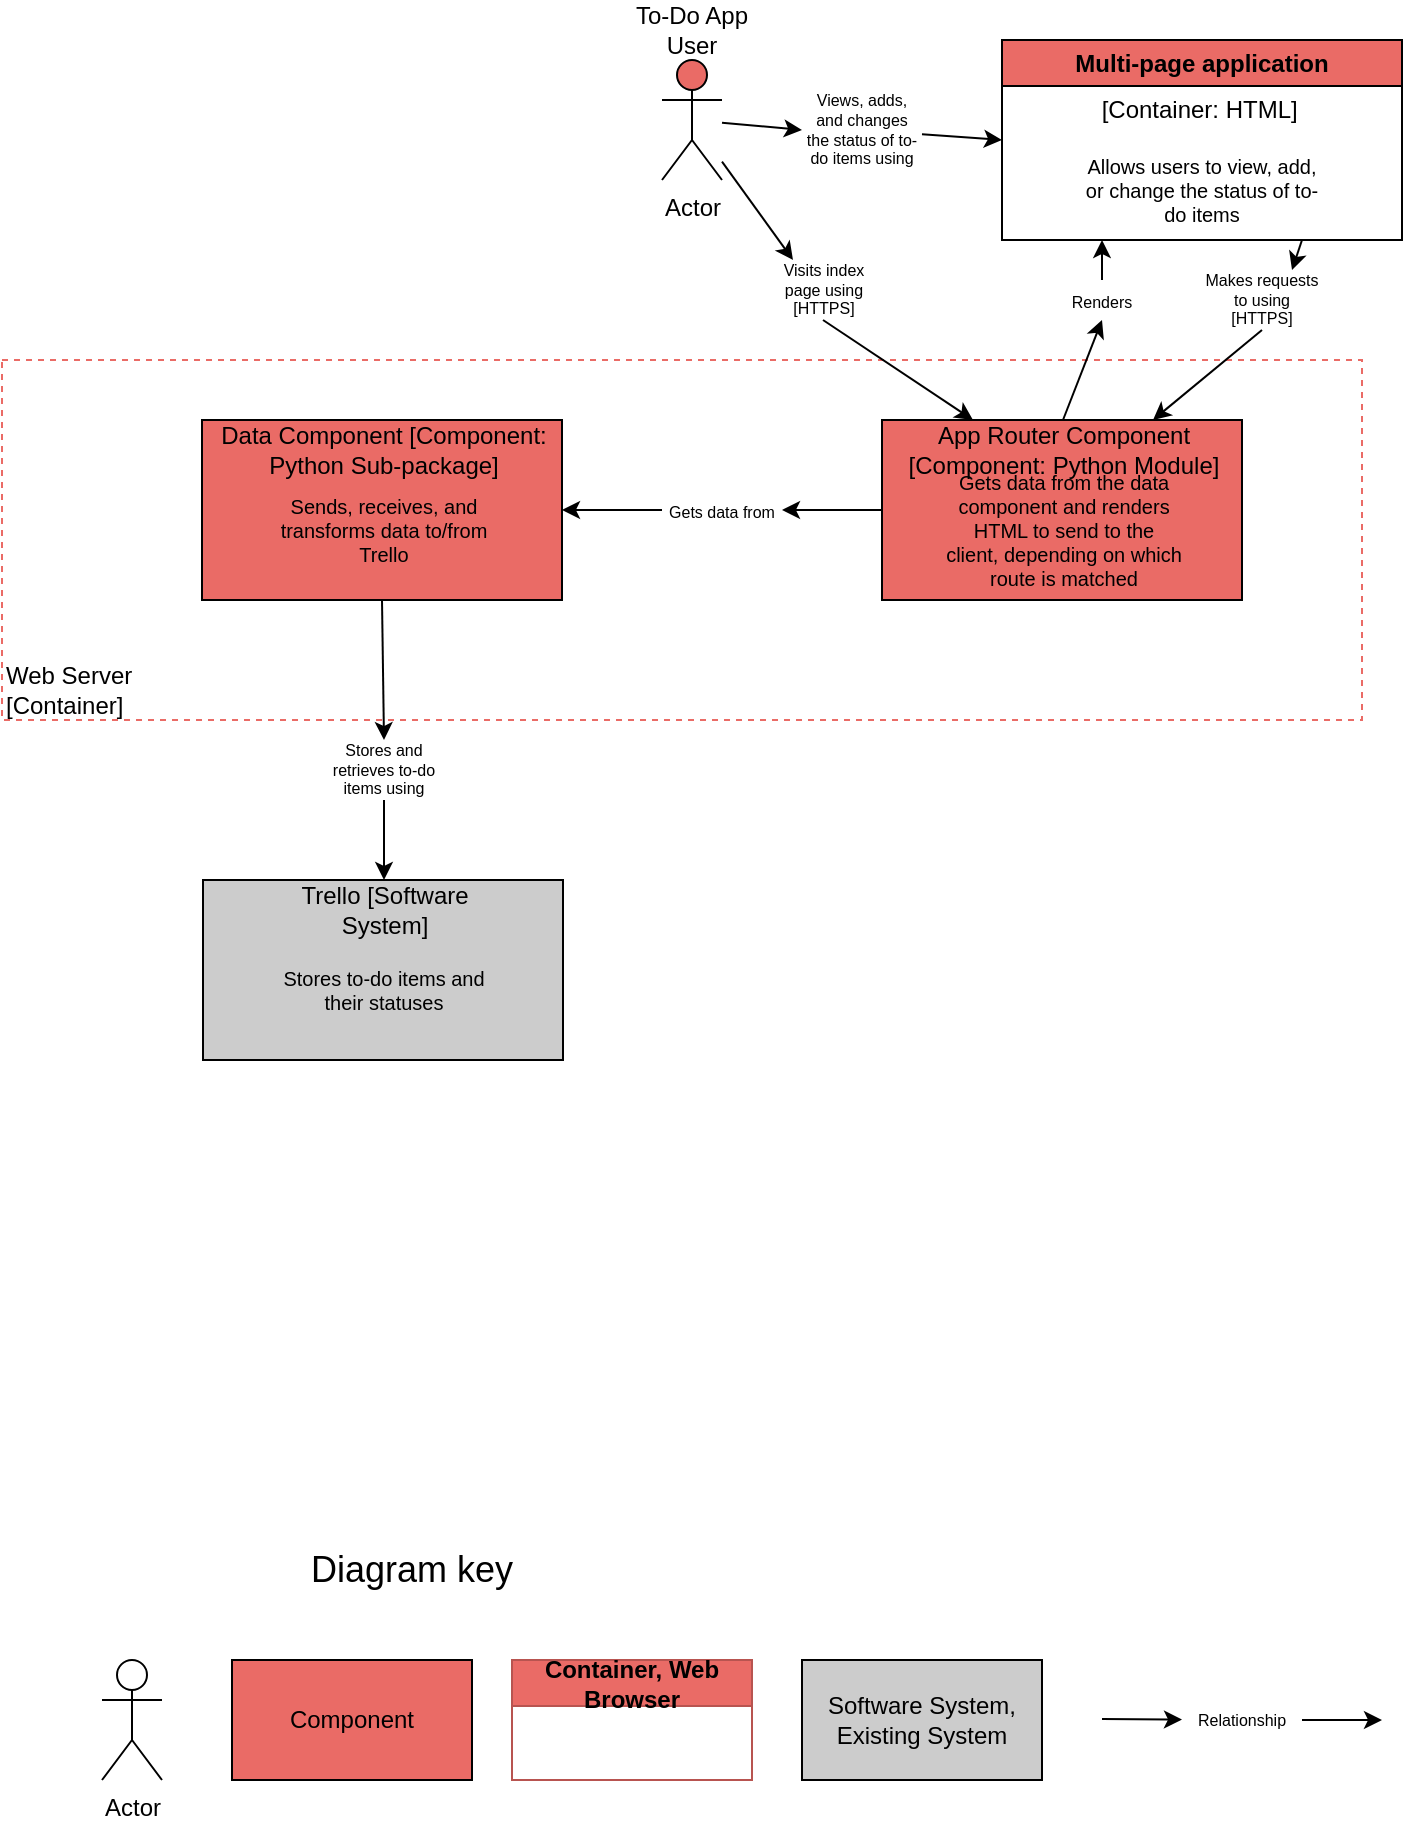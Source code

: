 <mxfile version="24.7.14">
  <diagram name="Page-1" id="iBRlb1mhVoszrk2-aHQL">
    <mxGraphModel dx="2074" dy="725" grid="1" gridSize="10" guides="1" tooltips="1" connect="1" arrows="1" fold="1" page="1" pageScale="1" pageWidth="850" pageHeight="1100" math="0" shadow="0">
      <root>
        <mxCell id="0" />
        <mxCell id="1" parent="0" />
        <mxCell id="-mjvh53arfqLqoCf8BJp-1" value="Actor" style="shape=umlActor;verticalLabelPosition=bottom;verticalAlign=top;html=1;outlineConnect=0;fillColor=#EA6B66;" parent="1" vertex="1">
          <mxGeometry x="410" y="180" width="30" height="60" as="geometry" />
        </mxCell>
        <mxCell id="_Eg-LZfy4czVI2hD-TEB-29" value="" style="rounded=0;whiteSpace=wrap;html=1;dashed=1;strokeColor=#EA6B66;" parent="1" vertex="1">
          <mxGeometry x="80" y="330" width="680" height="180" as="geometry" />
        </mxCell>
        <mxCell id="-mjvh53arfqLqoCf8BJp-2" value="To-Do App User" style="text;html=1;align=center;verticalAlign=middle;whiteSpace=wrap;rounded=0;" parent="1" vertex="1">
          <mxGeometry x="395" y="150" width="60" height="30" as="geometry" />
        </mxCell>
        <mxCell id="-mjvh53arfqLqoCf8BJp-13" value="" style="endArrow=classic;html=1;rounded=0;entryX=0;entryY=0.5;entryDx=0;entryDy=0;" parent="1" source="-mjvh53arfqLqoCf8BJp-14" target="_Eg-LZfy4czVI2hD-TEB-1" edge="1">
          <mxGeometry width="50" height="50" relative="1" as="geometry">
            <mxPoint x="425" y="240" as="sourcePoint" />
            <mxPoint x="520" y="280" as="targetPoint" />
          </mxGeometry>
        </mxCell>
        <mxCell id="-mjvh53arfqLqoCf8BJp-18" value="" style="rounded=0;whiteSpace=wrap;html=1;fillColor=#CCCCCC;" parent="1" vertex="1">
          <mxGeometry x="180.5" y="590" width="180" height="90" as="geometry" />
        </mxCell>
        <mxCell id="-mjvh53arfqLqoCf8BJp-19" value="Stores to-do items and their statuses" style="text;html=1;align=center;verticalAlign=middle;whiteSpace=wrap;rounded=0;fontSize=10;" parent="1" vertex="1">
          <mxGeometry x="211" y="630" width="120" height="30" as="geometry" />
        </mxCell>
        <mxCell id="-mjvh53arfqLqoCf8BJp-20" value="Trello [Software System]" style="text;html=1;align=center;verticalAlign=middle;whiteSpace=wrap;rounded=0;" parent="1" vertex="1">
          <mxGeometry x="218.5" y="590" width="105" height="30" as="geometry" />
        </mxCell>
        <mxCell id="-mjvh53arfqLqoCf8BJp-21" value="" style="endArrow=classic;html=1;rounded=0;exitX=0.5;exitY=1;exitDx=0;exitDy=0;entryX=0.5;entryY=0;entryDx=0;entryDy=0;" parent="1" source="-mjvh53arfqLqoCf8BJp-23" target="-mjvh53arfqLqoCf8BJp-20" edge="1">
          <mxGeometry width="50" height="50" relative="1" as="geometry">
            <mxPoint x="390" y="540" as="sourcePoint" />
            <mxPoint x="270" y="580" as="targetPoint" />
          </mxGeometry>
        </mxCell>
        <mxCell id="-mjvh53arfqLqoCf8BJp-22" value="" style="endArrow=classic;html=1;rounded=0;exitX=0.5;exitY=1;exitDx=0;exitDy=0;entryX=0.5;entryY=0;entryDx=0;entryDy=0;" parent="1" source="_Eg-LZfy4czVI2hD-TEB-10" target="-mjvh53arfqLqoCf8BJp-23" edge="1">
          <mxGeometry width="50" height="50" relative="1" as="geometry">
            <mxPoint x="425" y="450" as="sourcePoint" />
            <mxPoint x="426" y="560" as="targetPoint" />
          </mxGeometry>
        </mxCell>
        <mxCell id="-mjvh53arfqLqoCf8BJp-23" value="Stores and retrieves to-do items using" style="text;html=1;align=center;verticalAlign=middle;whiteSpace=wrap;rounded=0;fontSize=8;" parent="1" vertex="1">
          <mxGeometry x="241" y="520" width="60" height="30" as="geometry" />
        </mxCell>
        <mxCell id="-mjvh53arfqLqoCf8BJp-24" value="Component" style="rounded=0;whiteSpace=wrap;html=1;fillColor=#EA6B66;" parent="1" vertex="1">
          <mxGeometry x="195" y="980" width="120" height="60" as="geometry" />
        </mxCell>
        <mxCell id="-mjvh53arfqLqoCf8BJp-25" value="Software System, Existing System" style="rounded=0;whiteSpace=wrap;html=1;fillColor=#CCCCCC;" parent="1" vertex="1">
          <mxGeometry x="480" y="980" width="120" height="60" as="geometry" />
        </mxCell>
        <mxCell id="-mjvh53arfqLqoCf8BJp-26" value="Actor" style="shape=umlActor;verticalLabelPosition=bottom;verticalAlign=top;html=1;outlineConnect=0;" parent="1" vertex="1">
          <mxGeometry x="130" y="980" width="30" height="60" as="geometry" />
        </mxCell>
        <mxCell id="-mjvh53arfqLqoCf8BJp-27" value="" style="endArrow=classic;html=1;rounded=0;" parent="1" source="-mjvh53arfqLqoCf8BJp-37" edge="1">
          <mxGeometry width="50" height="50" relative="1" as="geometry">
            <mxPoint x="630" y="1009.47" as="sourcePoint" />
            <mxPoint x="770" y="1010" as="targetPoint" />
          </mxGeometry>
        </mxCell>
        <mxCell id="-mjvh53arfqLqoCf8BJp-36" value="" style="endArrow=classic;html=1;rounded=0;" parent="1" target="-mjvh53arfqLqoCf8BJp-37" edge="1">
          <mxGeometry width="50" height="50" relative="1" as="geometry">
            <mxPoint x="630" y="1009.47" as="sourcePoint" />
            <mxPoint x="770" y="1010" as="targetPoint" />
          </mxGeometry>
        </mxCell>
        <mxCell id="-mjvh53arfqLqoCf8BJp-37" value="Relationship" style="text;html=1;align=center;verticalAlign=middle;whiteSpace=wrap;rounded=0;fontSize=8;" parent="1" vertex="1">
          <mxGeometry x="670" y="995" width="60" height="30" as="geometry" />
        </mxCell>
        <mxCell id="-mjvh53arfqLqoCf8BJp-38" value="Diagram key" style="text;html=1;align=center;verticalAlign=middle;whiteSpace=wrap;rounded=0;fontSize=18;" parent="1" vertex="1">
          <mxGeometry x="230" y="920" width="110" height="30" as="geometry" />
        </mxCell>
        <mxCell id="_Eg-LZfy4czVI2hD-TEB-1" value="Multi-page application" style="swimlane;whiteSpace=wrap;html=1;fillColor=#EA6B66;" parent="1" vertex="1">
          <mxGeometry x="580" y="170" width="200" height="100" as="geometry" />
        </mxCell>
        <mxCell id="-mjvh53arfqLqoCf8BJp-6" value="Allows users to view, add, or change the status of to-do items" style="text;html=1;align=center;verticalAlign=middle;whiteSpace=wrap;rounded=0;fontSize=10;" parent="_Eg-LZfy4czVI2hD-TEB-1" vertex="1">
          <mxGeometry x="39.5" y="60" width="120" height="30" as="geometry" />
        </mxCell>
        <mxCell id="_Eg-LZfy4czVI2hD-TEB-2" value="[Container: HTML]&amp;nbsp;" style="text;html=1;align=center;verticalAlign=middle;whiteSpace=wrap;rounded=0;" parent="_Eg-LZfy4czVI2hD-TEB-1" vertex="1">
          <mxGeometry x="44.75" y="20" width="110.5" height="30" as="geometry" />
        </mxCell>
        <mxCell id="_Eg-LZfy4czVI2hD-TEB-10" value="" style="rounded=0;whiteSpace=wrap;html=1;fillColor=#EA6B66;" parent="1" vertex="1">
          <mxGeometry x="180" y="360" width="180" height="90" as="geometry" />
        </mxCell>
        <mxCell id="_Eg-LZfy4czVI2hD-TEB-11" value="Sends, receives, and transforms data to/from Trello" style="text;html=1;align=center;verticalAlign=middle;whiteSpace=wrap;rounded=0;fontSize=10;" parent="1" vertex="1">
          <mxGeometry x="210.5" y="400" width="120" height="30" as="geometry" />
        </mxCell>
        <mxCell id="_Eg-LZfy4czVI2hD-TEB-12" value="Data Component [Component: Python Sub-package]" style="text;html=1;align=center;verticalAlign=middle;whiteSpace=wrap;rounded=0;" parent="1" vertex="1">
          <mxGeometry x="180.5" y="360" width="180" height="30" as="geometry" />
        </mxCell>
        <mxCell id="_Eg-LZfy4czVI2hD-TEB-16" value="" style="endArrow=classic;html=1;rounded=0;entryX=0.25;entryY=0;entryDx=0;entryDy=0;exitX=0.5;exitY=1;exitDx=0;exitDy=0;" parent="1" source="_Eg-LZfy4czVI2hD-TEB-17" target="NqH92G6PyKb4xBp79eJ6-10" edge="1">
          <mxGeometry width="50" height="50" relative="1" as="geometry">
            <mxPoint x="330" y="270" as="sourcePoint" />
            <mxPoint x="380" y="220" as="targetPoint" />
          </mxGeometry>
        </mxCell>
        <mxCell id="_Eg-LZfy4czVI2hD-TEB-18" value="" style="endArrow=classic;html=1;rounded=0;entryX=0.25;entryY=0;entryDx=0;entryDy=0;" parent="1" source="-mjvh53arfqLqoCf8BJp-1" target="_Eg-LZfy4czVI2hD-TEB-17" edge="1">
          <mxGeometry width="50" height="50" relative="1" as="geometry">
            <mxPoint x="410" y="227" as="sourcePoint" />
            <mxPoint x="293" y="360" as="targetPoint" />
          </mxGeometry>
        </mxCell>
        <mxCell id="_Eg-LZfy4czVI2hD-TEB-17" value="Visits index page using [HTTPS]" style="text;html=1;align=center;verticalAlign=middle;whiteSpace=wrap;rounded=0;fontSize=8;" parent="1" vertex="1">
          <mxGeometry x="460.5" y="280" width="60" height="30" as="geometry" />
        </mxCell>
        <mxCell id="_Eg-LZfy4czVI2hD-TEB-30" value="Web Server [Container]&amp;nbsp;" style="text;html=1;align=left;verticalAlign=middle;whiteSpace=wrap;rounded=0;" parent="1" vertex="1">
          <mxGeometry x="80" y="480" width="70" height="30" as="geometry" />
        </mxCell>
        <mxCell id="C0w9gF9tWYopERiPClLl-1" value="Container, Web Browser" style="swimlane;whiteSpace=wrap;html=1;fillColor=#EA6B66;strokeColor=#b85450;" parent="1" vertex="1">
          <mxGeometry x="335" y="980" width="120" height="60" as="geometry" />
        </mxCell>
        <mxCell id="NqH92G6PyKb4xBp79eJ6-8" value="" style="rounded=0;whiteSpace=wrap;html=1;fillColor=#EA6B66;" parent="1" vertex="1">
          <mxGeometry x="520" y="360" width="180" height="90" as="geometry" />
        </mxCell>
        <mxCell id="NqH92G6PyKb4xBp79eJ6-9" value="Gets data from the data component and renders HTML to send to the client, depending on which route is matched" style="text;html=1;align=center;verticalAlign=middle;whiteSpace=wrap;rounded=0;fontSize=10;" parent="1" vertex="1">
          <mxGeometry x="550.5" y="400" width="120" height="30" as="geometry" />
        </mxCell>
        <mxCell id="NqH92G6PyKb4xBp79eJ6-10" value="App Router Component [Component: Python Module]" style="text;html=1;align=center;verticalAlign=middle;whiteSpace=wrap;rounded=0;" parent="1" vertex="1">
          <mxGeometry x="520.5" y="360" width="180" height="30" as="geometry" />
        </mxCell>
        <mxCell id="NqH92G6PyKb4xBp79eJ6-15" value="" style="endArrow=classic;html=1;rounded=0;entryX=0;entryY=0.5;entryDx=0;entryDy=0;" parent="1" source="-mjvh53arfqLqoCf8BJp-1" target="-mjvh53arfqLqoCf8BJp-14" edge="1">
          <mxGeometry width="50" height="50" relative="1" as="geometry">
            <mxPoint x="440" y="211" as="sourcePoint" />
            <mxPoint x="580" y="220" as="targetPoint" />
          </mxGeometry>
        </mxCell>
        <mxCell id="-mjvh53arfqLqoCf8BJp-14" value="Views, adds, and changes the status of to-do items using" style="text;html=1;align=center;verticalAlign=middle;whiteSpace=wrap;rounded=0;fontSize=8;" parent="1" vertex="1">
          <mxGeometry x="480" y="200" width="60" height="30" as="geometry" />
        </mxCell>
        <mxCell id="LfEgE-XExtSxDgC8CJUX-1" value="" style="endArrow=classic;html=1;rounded=0;entryX=0.25;entryY=1;entryDx=0;entryDy=0;exitX=0.5;exitY=0;exitDx=0;exitDy=0;" edge="1" parent="1" source="LfEgE-XExtSxDgC8CJUX-3" target="_Eg-LZfy4czVI2hD-TEB-1">
          <mxGeometry width="50" height="50" relative="1" as="geometry">
            <mxPoint x="630" y="360" as="sourcePoint" />
            <mxPoint x="680" y="310" as="targetPoint" />
          </mxGeometry>
        </mxCell>
        <mxCell id="LfEgE-XExtSxDgC8CJUX-2" value="" style="endArrow=classic;html=1;rounded=0;entryX=0.5;entryY=1;entryDx=0;entryDy=0;exitX=0.5;exitY=0;exitDx=0;exitDy=0;" edge="1" parent="1" source="NqH92G6PyKb4xBp79eJ6-10" target="LfEgE-XExtSxDgC8CJUX-3">
          <mxGeometry width="50" height="50" relative="1" as="geometry">
            <mxPoint x="611" y="360" as="sourcePoint" />
            <mxPoint x="680" y="270" as="targetPoint" />
          </mxGeometry>
        </mxCell>
        <mxCell id="LfEgE-XExtSxDgC8CJUX-3" value="&lt;font style=&quot;font-size: 8px;&quot;&gt;Renders&lt;/font&gt;" style="text;html=1;align=center;verticalAlign=middle;whiteSpace=wrap;rounded=0;" vertex="1" parent="1">
          <mxGeometry x="610" y="290" width="40" height="20" as="geometry" />
        </mxCell>
        <mxCell id="LfEgE-XExtSxDgC8CJUX-6" value="" style="endArrow=classic;html=1;rounded=0;exitX=0.5;exitY=1;exitDx=0;exitDy=0;entryX=0.75;entryY=0;entryDx=0;entryDy=0;" edge="1" parent="1" source="LfEgE-XExtSxDgC8CJUX-8" target="NqH92G6PyKb4xBp79eJ6-10">
          <mxGeometry width="50" height="50" relative="1" as="geometry">
            <mxPoint x="400" y="400" as="sourcePoint" />
            <mxPoint x="450" y="350" as="targetPoint" />
          </mxGeometry>
        </mxCell>
        <mxCell id="LfEgE-XExtSxDgC8CJUX-7" value="" style="endArrow=classic;html=1;rounded=0;exitX=0.75;exitY=1;exitDx=0;exitDy=0;entryX=0.75;entryY=0;entryDx=0;entryDy=0;" edge="1" parent="1" source="_Eg-LZfy4czVI2hD-TEB-1" target="LfEgE-XExtSxDgC8CJUX-8">
          <mxGeometry width="50" height="50" relative="1" as="geometry">
            <mxPoint x="730" y="270" as="sourcePoint" />
            <mxPoint x="656" y="360" as="targetPoint" />
          </mxGeometry>
        </mxCell>
        <mxCell id="LfEgE-XExtSxDgC8CJUX-8" value="Makes requests to using [HTTPS]" style="text;html=1;align=center;verticalAlign=middle;whiteSpace=wrap;rounded=0;fontSize=8;" vertex="1" parent="1">
          <mxGeometry x="680" y="285" width="60" height="30" as="geometry" />
        </mxCell>
        <mxCell id="LfEgE-XExtSxDgC8CJUX-11" value="" style="endArrow=classic;html=1;rounded=0;entryX=1;entryY=0.5;entryDx=0;entryDy=0;exitX=0;exitY=0.5;exitDx=0;exitDy=0;" edge="1" parent="1" source="LfEgE-XExtSxDgC8CJUX-13" target="_Eg-LZfy4czVI2hD-TEB-10">
          <mxGeometry width="50" height="50" relative="1" as="geometry">
            <mxPoint x="430" y="450" as="sourcePoint" />
            <mxPoint x="480" y="400" as="targetPoint" />
          </mxGeometry>
        </mxCell>
        <mxCell id="LfEgE-XExtSxDgC8CJUX-12" value="" style="endArrow=classic;html=1;rounded=0;entryX=1;entryY=0.5;entryDx=0;entryDy=0;exitX=0;exitY=0.5;exitDx=0;exitDy=0;" edge="1" parent="1" source="NqH92G6PyKb4xBp79eJ6-8" target="LfEgE-XExtSxDgC8CJUX-13">
          <mxGeometry width="50" height="50" relative="1" as="geometry">
            <mxPoint x="520" y="405" as="sourcePoint" />
            <mxPoint x="360" y="405" as="targetPoint" />
          </mxGeometry>
        </mxCell>
        <mxCell id="LfEgE-XExtSxDgC8CJUX-13" value="&lt;span style=&quot;font-size: 8px;&quot;&gt;Gets data from&lt;/span&gt;" style="text;html=1;align=center;verticalAlign=middle;whiteSpace=wrap;rounded=0;" vertex="1" parent="1">
          <mxGeometry x="410" y="390" width="60" height="30" as="geometry" />
        </mxCell>
      </root>
    </mxGraphModel>
  </diagram>
</mxfile>
